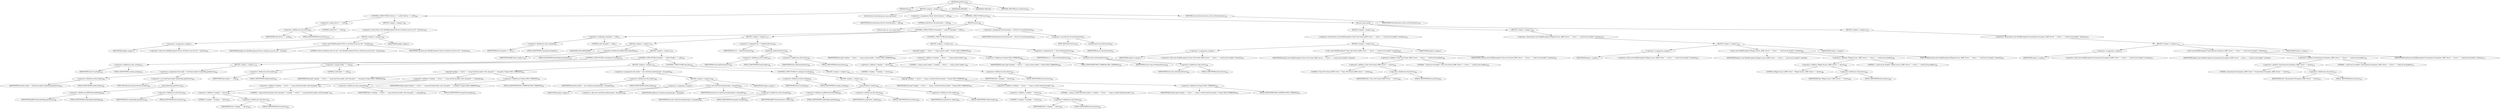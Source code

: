 digraph "getDriver" {  
"489" [label = <(METHOD,getDriver)<SUB>363</SUB>> ]
"41" [label = <(PARAM,this)<SUB>363</SUB>> ]
"490" [label = <(BLOCK,&lt;empty&gt;,&lt;empty&gt;)<SUB>363</SUB>> ]
"491" [label = <(CONTROL_STRUCTURE,if (driver == null),if (driver == null))<SUB>364</SUB>> ]
"492" [label = <(&lt;operator&gt;.equals,driver == null)<SUB>364</SUB>> ]
"493" [label = <(&lt;operator&gt;.fieldAccess,this.driver)<SUB>364</SUB>> ]
"494" [label = <(IDENTIFIER,this,driver == null)<SUB>364</SUB>> ]
"495" [label = <(FIELD_IDENTIFIER,driver,driver)<SUB>364</SUB>> ]
"496" [label = <(LITERAL,null,driver == null)<SUB>364</SUB>> ]
"497" [label = <(BLOCK,&lt;empty&gt;,&lt;empty&gt;)<SUB>364</SUB>> ]
"498" [label = <(&lt;operator&gt;.throw,throw new BuildException(&quot;Driver attribute must be set!&quot;, location);)<SUB>365</SUB>> ]
"499" [label = <(BLOCK,&lt;empty&gt;,&lt;empty&gt;)<SUB>365</SUB>> ]
"500" [label = <(&lt;operator&gt;.assignment,&lt;empty&gt;)> ]
"501" [label = <(IDENTIFIER,$obj8,&lt;empty&gt;)> ]
"502" [label = <(&lt;operator&gt;.alloc,new BuildException(&quot;Driver attribute must be set!&quot;, location))<SUB>365</SUB>> ]
"503" [label = <(&lt;init&gt;,new BuildException(&quot;Driver attribute must be set!&quot;, location))<SUB>365</SUB>> ]
"504" [label = <(IDENTIFIER,$obj8,new BuildException(&quot;Driver attribute must be set!&quot;, location))> ]
"505" [label = <(LITERAL,&quot;Driver attribute must be set!&quot;,new BuildException(&quot;Driver attribute must be set!&quot;, location))<SUB>365</SUB>> ]
"506" [label = <(IDENTIFIER,location,new BuildException(&quot;Driver attribute must be set!&quot;, location))<SUB>365</SUB>> ]
"507" [label = <(IDENTIFIER,$obj8,&lt;empty&gt;)> ]
"508" [label = <(LOCAL,Driver driverInstance: java.sql.Driver)> ]
"509" [label = <(&lt;operator&gt;.assignment,Driver driverInstance = null)<SUB>368</SUB>> ]
"510" [label = <(IDENTIFIER,driverInstance,Driver driverInstance = null)<SUB>368</SUB>> ]
"511" [label = <(LITERAL,null,Driver driverInstance = null)<SUB>368</SUB>> ]
"512" [label = <(CONTROL_STRUCTURE,try,try)<SUB>369</SUB>> ]
"513" [label = <(BLOCK,try,try)<SUB>369</SUB>> ]
"514" [label = <(LOCAL,Class dc: java.lang.Class)> ]
"515" [label = <(CONTROL_STRUCTURE,if (classpath != null),if (classpath != null))<SUB>371</SUB>> ]
"516" [label = <(&lt;operator&gt;.notEquals,classpath != null)<SUB>371</SUB>> ]
"517" [label = <(&lt;operator&gt;.fieldAccess,this.classpath)<SUB>371</SUB>> ]
"518" [label = <(IDENTIFIER,this,classpath != null)<SUB>371</SUB>> ]
"519" [label = <(FIELD_IDENTIFIER,classpath,classpath)<SUB>371</SUB>> ]
"520" [label = <(LITERAL,null,classpath != null)<SUB>371</SUB>> ]
"521" [label = <(BLOCK,&lt;empty&gt;,&lt;empty&gt;)<SUB>371</SUB>> ]
"522" [label = <(BLOCK,&lt;empty&gt;,&lt;empty&gt;)<SUB>378</SUB>> ]
"523" [label = <(MODIFIER,SYNCHRONIZED)> ]
"524" [label = <(&lt;operator&gt;.fieldAccess,JDBCTask.loaderMap)<SUB>378</SUB>> ]
"525" [label = <(IDENTIFIER,JDBCTask,&lt;empty&gt;)<SUB>378</SUB>> ]
"526" [label = <(FIELD_IDENTIFIER,loaderMap,loaderMap)<SUB>378</SUB>> ]
"527" [label = <(BLOCK,&lt;empty&gt;,&lt;empty&gt;)<SUB>378</SUB>> ]
"528" [label = <(CONTROL_STRUCTURE,if (caching),if (caching))<SUB>379</SUB>> ]
"529" [label = <(&lt;operator&gt;.fieldAccess,this.caching)<SUB>379</SUB>> ]
"530" [label = <(IDENTIFIER,this,if (caching))<SUB>379</SUB>> ]
"531" [label = <(FIELD_IDENTIFIER,caching,caching)<SUB>379</SUB>> ]
"532" [label = <(BLOCK,&lt;empty&gt;,&lt;empty&gt;)<SUB>379</SUB>> ]
"533" [label = <(&lt;operator&gt;.assignment,this.loader = (AntClassLoader) loaderMap.get(driver))<SUB>380</SUB>> ]
"534" [label = <(&lt;operator&gt;.fieldAccess,this.loader)<SUB>380</SUB>> ]
"535" [label = <(IDENTIFIER,this,this.loader = (AntClassLoader) loaderMap.get(driver))<SUB>380</SUB>> ]
"536" [label = <(FIELD_IDENTIFIER,loader,loader)<SUB>380</SUB>> ]
"537" [label = <(&lt;operator&gt;.cast,(AntClassLoader) loaderMap.get(driver))<SUB>380</SUB>> ]
"538" [label = <(TYPE_REF,AntClassLoader,AntClassLoader)<SUB>380</SUB>> ]
"539" [label = <(get,loaderMap.get(driver))<SUB>380</SUB>> ]
"540" [label = <(&lt;operator&gt;.fieldAccess,JDBCTask.loaderMap)<SUB>380</SUB>> ]
"541" [label = <(IDENTIFIER,JDBCTask,loaderMap.get(driver))<SUB>380</SUB>> ]
"542" [label = <(FIELD_IDENTIFIER,loaderMap,loaderMap)<SUB>380</SUB>> ]
"543" [label = <(&lt;operator&gt;.fieldAccess,this.driver)<SUB>380</SUB>> ]
"544" [label = <(IDENTIFIER,this,loaderMap.get(driver))<SUB>380</SUB>> ]
"545" [label = <(FIELD_IDENTIFIER,driver,driver)<SUB>380</SUB>> ]
"546" [label = <(CONTROL_STRUCTURE,if (loader == null),if (loader == null))<SUB>382</SUB>> ]
"547" [label = <(&lt;operator&gt;.equals,loader == null)<SUB>382</SUB>> ]
"548" [label = <(&lt;operator&gt;.fieldAccess,this.loader)<SUB>382</SUB>> ]
"549" [label = <(IDENTIFIER,this,loader == null)<SUB>382</SUB>> ]
"550" [label = <(FIELD_IDENTIFIER,loader,loader)<SUB>382</SUB>> ]
"551" [label = <(LITERAL,null,loader == null)<SUB>382</SUB>> ]
"552" [label = <(BLOCK,&lt;empty&gt;,&lt;empty&gt;)<SUB>382</SUB>> ]
"553" [label = <(log,log(&quot;Loading &quot; + driver + &quot; using AntClassLoader with classpath &quot; + classpath, Project.MSG_VERBOSE))<SUB>383</SUB>> ]
"40" [label = <(IDENTIFIER,this,log(&quot;Loading &quot; + driver + &quot; using AntClassLoader with classpath &quot; + classpath, Project.MSG_VERBOSE))<SUB>383</SUB>> ]
"554" [label = <(&lt;operator&gt;.addition,&quot;Loading &quot; + driver + &quot; using AntClassLoader with classpath &quot; + classpath)<SUB>384</SUB>> ]
"555" [label = <(&lt;operator&gt;.addition,&quot;Loading &quot; + driver + &quot; using AntClassLoader with classpath &quot;)<SUB>384</SUB>> ]
"556" [label = <(&lt;operator&gt;.addition,&quot;Loading &quot; + driver)<SUB>384</SUB>> ]
"557" [label = <(LITERAL,&quot;Loading &quot;,&quot;Loading &quot; + driver)<SUB>384</SUB>> ]
"558" [label = <(&lt;operator&gt;.fieldAccess,this.driver)<SUB>384</SUB>> ]
"559" [label = <(IDENTIFIER,this,&quot;Loading &quot; + driver)<SUB>384</SUB>> ]
"560" [label = <(FIELD_IDENTIFIER,driver,driver)<SUB>384</SUB>> ]
"561" [label = <(LITERAL,&quot; using AntClassLoader with classpath &quot;,&quot;Loading &quot; + driver + &quot; using AntClassLoader with classpath &quot;)<SUB>384</SUB>> ]
"562" [label = <(&lt;operator&gt;.fieldAccess,this.classpath)<SUB>384</SUB>> ]
"563" [label = <(IDENTIFIER,this,&quot;Loading &quot; + driver + &quot; using AntClassLoader with classpath &quot; + classpath)<SUB>384</SUB>> ]
"564" [label = <(FIELD_IDENTIFIER,classpath,classpath)<SUB>384</SUB>> ]
"565" [label = <(&lt;operator&gt;.fieldAccess,Project.MSG_VERBOSE)<SUB>385</SUB>> ]
"566" [label = <(IDENTIFIER,Project,log(&quot;Loading &quot; + driver + &quot; using AntClassLoader with classpath &quot; + classpath, Project.MSG_VERBOSE))<SUB>385</SUB>> ]
"567" [label = <(FIELD_IDENTIFIER,MSG_VERBOSE,MSG_VERBOSE)<SUB>385</SUB>> ]
"568" [label = <(&lt;operator&gt;.assignment,this.loader = new AntClassLoader(project, classpath))<SUB>386</SUB>> ]
"569" [label = <(&lt;operator&gt;.fieldAccess,this.loader)<SUB>386</SUB>> ]
"570" [label = <(IDENTIFIER,this,this.loader = new AntClassLoader(project, classpath))<SUB>386</SUB>> ]
"571" [label = <(FIELD_IDENTIFIER,loader,loader)<SUB>386</SUB>> ]
"572" [label = <(BLOCK,&lt;empty&gt;,&lt;empty&gt;)<SUB>386</SUB>> ]
"573" [label = <(&lt;operator&gt;.assignment,&lt;empty&gt;)> ]
"574" [label = <(IDENTIFIER,$obj9,&lt;empty&gt;)> ]
"575" [label = <(&lt;operator&gt;.alloc,new AntClassLoader(project, classpath))<SUB>386</SUB>> ]
"576" [label = <(&lt;init&gt;,new AntClassLoader(project, classpath))<SUB>386</SUB>> ]
"577" [label = <(IDENTIFIER,$obj9,new AntClassLoader(project, classpath))> ]
"578" [label = <(IDENTIFIER,project,new AntClassLoader(project, classpath))<SUB>386</SUB>> ]
"579" [label = <(&lt;operator&gt;.fieldAccess,this.classpath)<SUB>386</SUB>> ]
"580" [label = <(IDENTIFIER,this,new AntClassLoader(project, classpath))<SUB>386</SUB>> ]
"581" [label = <(FIELD_IDENTIFIER,classpath,classpath)<SUB>386</SUB>> ]
"582" [label = <(IDENTIFIER,$obj9,&lt;empty&gt;)> ]
"583" [label = <(CONTROL_STRUCTURE,if (caching),if (caching))<SUB>387</SUB>> ]
"584" [label = <(&lt;operator&gt;.fieldAccess,this.caching)<SUB>387</SUB>> ]
"585" [label = <(IDENTIFIER,this,if (caching))<SUB>387</SUB>> ]
"586" [label = <(FIELD_IDENTIFIER,caching,caching)<SUB>387</SUB>> ]
"587" [label = <(BLOCK,&lt;empty&gt;,&lt;empty&gt;)<SUB>387</SUB>> ]
"588" [label = <(put,put(driver, loader))<SUB>388</SUB>> ]
"589" [label = <(&lt;operator&gt;.fieldAccess,JDBCTask.loaderMap)<SUB>388</SUB>> ]
"590" [label = <(IDENTIFIER,JDBCTask,put(driver, loader))<SUB>388</SUB>> ]
"591" [label = <(FIELD_IDENTIFIER,loaderMap,loaderMap)<SUB>388</SUB>> ]
"592" [label = <(&lt;operator&gt;.fieldAccess,this.driver)<SUB>388</SUB>> ]
"593" [label = <(IDENTIFIER,this,put(driver, loader))<SUB>388</SUB>> ]
"594" [label = <(FIELD_IDENTIFIER,driver,driver)<SUB>388</SUB>> ]
"595" [label = <(&lt;operator&gt;.fieldAccess,this.loader)<SUB>388</SUB>> ]
"596" [label = <(IDENTIFIER,this,put(driver, loader))<SUB>388</SUB>> ]
"597" [label = <(FIELD_IDENTIFIER,loader,loader)<SUB>388</SUB>> ]
"598" [label = <(CONTROL_STRUCTURE,else,else)<SUB>390</SUB>> ]
"599" [label = <(BLOCK,&lt;empty&gt;,&lt;empty&gt;)<SUB>390</SUB>> ]
"600" [label = <(log,log(&quot;Loading &quot; + driver + &quot; using a cached AntClassLoader.&quot;, Project.MSG_VERBOSE))<SUB>391</SUB>> ]
"42" [label = <(IDENTIFIER,this,log(&quot;Loading &quot; + driver + &quot; using a cached AntClassLoader.&quot;, Project.MSG_VERBOSE))<SUB>391</SUB>> ]
"601" [label = <(&lt;operator&gt;.addition,&quot;Loading &quot; + driver + &quot; using a cached AntClassLoader.&quot;)<SUB>392</SUB>> ]
"602" [label = <(&lt;operator&gt;.addition,&quot;Loading &quot; + driver)<SUB>392</SUB>> ]
"603" [label = <(LITERAL,&quot;Loading &quot;,&quot;Loading &quot; + driver)<SUB>392</SUB>> ]
"604" [label = <(&lt;operator&gt;.fieldAccess,this.driver)<SUB>392</SUB>> ]
"605" [label = <(IDENTIFIER,this,&quot;Loading &quot; + driver)<SUB>392</SUB>> ]
"606" [label = <(FIELD_IDENTIFIER,driver,driver)<SUB>392</SUB>> ]
"607" [label = <(LITERAL,&quot; using a cached AntClassLoader.&quot;,&quot;Loading &quot; + driver + &quot; using a cached AntClassLoader.&quot;)<SUB>392</SUB>> ]
"608" [label = <(&lt;operator&gt;.fieldAccess,Project.MSG_VERBOSE)<SUB>393</SUB>> ]
"609" [label = <(IDENTIFIER,Project,log(&quot;Loading &quot; + driver + &quot; using a cached AntClassLoader.&quot;, Project.MSG_VERBOSE))<SUB>393</SUB>> ]
"610" [label = <(FIELD_IDENTIFIER,MSG_VERBOSE,MSG_VERBOSE)<SUB>393</SUB>> ]
"611" [label = <(&lt;operator&gt;.assignment,dc = loadClass(driver))<SUB>396</SUB>> ]
"612" [label = <(IDENTIFIER,dc,dc = loadClass(driver))<SUB>396</SUB>> ]
"613" [label = <(loadClass,loadClass(driver))<SUB>396</SUB>> ]
"614" [label = <(&lt;operator&gt;.fieldAccess,this.loader)<SUB>396</SUB>> ]
"615" [label = <(IDENTIFIER,this,loadClass(driver))<SUB>396</SUB>> ]
"616" [label = <(FIELD_IDENTIFIER,loader,loader)<SUB>396</SUB>> ]
"617" [label = <(&lt;operator&gt;.fieldAccess,this.driver)<SUB>396</SUB>> ]
"618" [label = <(IDENTIFIER,this,loadClass(driver))<SUB>396</SUB>> ]
"619" [label = <(FIELD_IDENTIFIER,driver,driver)<SUB>396</SUB>> ]
"620" [label = <(CONTROL_STRUCTURE,else,else)<SUB>397</SUB>> ]
"621" [label = <(BLOCK,&lt;empty&gt;,&lt;empty&gt;)<SUB>397</SUB>> ]
"622" [label = <(log,log(&quot;Loading &quot; + driver + &quot; using system loader.&quot;, Project.MSG_VERBOSE))<SUB>398</SUB>> ]
"43" [label = <(IDENTIFIER,this,log(&quot;Loading &quot; + driver + &quot; using system loader.&quot;, Project.MSG_VERBOSE))<SUB>398</SUB>> ]
"623" [label = <(&lt;operator&gt;.addition,&quot;Loading &quot; + driver + &quot; using system loader.&quot;)<SUB>398</SUB>> ]
"624" [label = <(&lt;operator&gt;.addition,&quot;Loading &quot; + driver)<SUB>398</SUB>> ]
"625" [label = <(LITERAL,&quot;Loading &quot;,&quot;Loading &quot; + driver)<SUB>398</SUB>> ]
"626" [label = <(&lt;operator&gt;.fieldAccess,this.driver)<SUB>398</SUB>> ]
"627" [label = <(IDENTIFIER,this,&quot;Loading &quot; + driver)<SUB>398</SUB>> ]
"628" [label = <(FIELD_IDENTIFIER,driver,driver)<SUB>398</SUB>> ]
"629" [label = <(LITERAL,&quot; using system loader.&quot;,&quot;Loading &quot; + driver + &quot; using system loader.&quot;)<SUB>398</SUB>> ]
"630" [label = <(&lt;operator&gt;.fieldAccess,Project.MSG_VERBOSE)<SUB>398</SUB>> ]
"631" [label = <(IDENTIFIER,Project,log(&quot;Loading &quot; + driver + &quot; using system loader.&quot;, Project.MSG_VERBOSE))<SUB>398</SUB>> ]
"632" [label = <(FIELD_IDENTIFIER,MSG_VERBOSE,MSG_VERBOSE)<SUB>398</SUB>> ]
"633" [label = <(&lt;operator&gt;.assignment,dc = Class.forName(driver))<SUB>399</SUB>> ]
"634" [label = <(IDENTIFIER,dc,dc = Class.forName(driver))<SUB>399</SUB>> ]
"635" [label = <(forName,Class.forName(driver))<SUB>399</SUB>> ]
"636" [label = <(IDENTIFIER,Class,Class.forName(driver))<SUB>399</SUB>> ]
"637" [label = <(&lt;operator&gt;.fieldAccess,this.driver)<SUB>399</SUB>> ]
"638" [label = <(IDENTIFIER,this,Class.forName(driver))<SUB>399</SUB>> ]
"639" [label = <(FIELD_IDENTIFIER,driver,driver)<SUB>399</SUB>> ]
"640" [label = <(&lt;operator&gt;.assignment,driverInstance = (Driver) dc.newInstance())<SUB>401</SUB>> ]
"641" [label = <(IDENTIFIER,driverInstance,driverInstance = (Driver) dc.newInstance())<SUB>401</SUB>> ]
"642" [label = <(&lt;operator&gt;.cast,(Driver) dc.newInstance())<SUB>401</SUB>> ]
"643" [label = <(TYPE_REF,Driver,Driver)<SUB>401</SUB>> ]
"644" [label = <(newInstance,dc.newInstance())<SUB>401</SUB>> ]
"645" [label = <(IDENTIFIER,dc,dc.newInstance())<SUB>401</SUB>> ]
"646" [label = <(BLOCK,catch,catch)> ]
"647" [label = <(BLOCK,&lt;empty&gt;,&lt;empty&gt;)<SUB>402</SUB>> ]
"648" [label = <(&lt;operator&gt;.throw,throw new BuildException(&quot;Class Not Found: JDBC driver &quot; + driver + &quot; could not be loaded&quot;, location);)<SUB>403</SUB>> ]
"649" [label = <(BLOCK,&lt;empty&gt;,&lt;empty&gt;)<SUB>403</SUB>> ]
"650" [label = <(&lt;operator&gt;.assignment,&lt;empty&gt;)> ]
"651" [label = <(IDENTIFIER,$obj10,&lt;empty&gt;)> ]
"652" [label = <(&lt;operator&gt;.alloc,new BuildException(&quot;Class Not Found: JDBC driver &quot; + driver + &quot; could not be loaded&quot;, location))<SUB>403</SUB>> ]
"653" [label = <(&lt;init&gt;,new BuildException(&quot;Class Not Found: JDBC driver &quot; + driver + &quot; could not be loaded&quot;, location))<SUB>403</SUB>> ]
"654" [label = <(IDENTIFIER,$obj10,new BuildException(&quot;Class Not Found: JDBC driver &quot; + driver + &quot; could not be loaded&quot;, location))> ]
"655" [label = <(&lt;operator&gt;.addition,&quot;Class Not Found: JDBC driver &quot; + driver + &quot; could not be loaded&quot;)<SUB>404</SUB>> ]
"656" [label = <(&lt;operator&gt;.addition,&quot;Class Not Found: JDBC driver &quot; + driver)<SUB>404</SUB>> ]
"657" [label = <(LITERAL,&quot;Class Not Found: JDBC driver &quot;,&quot;Class Not Found: JDBC driver &quot; + driver)<SUB>404</SUB>> ]
"658" [label = <(&lt;operator&gt;.fieldAccess,this.driver)<SUB>404</SUB>> ]
"659" [label = <(IDENTIFIER,this,&quot;Class Not Found: JDBC driver &quot; + driver)<SUB>404</SUB>> ]
"660" [label = <(FIELD_IDENTIFIER,driver,driver)<SUB>404</SUB>> ]
"661" [label = <(LITERAL,&quot; could not be loaded&quot;,&quot;Class Not Found: JDBC driver &quot; + driver + &quot; could not be loaded&quot;)<SUB>404</SUB>> ]
"662" [label = <(IDENTIFIER,location,new BuildException(&quot;Class Not Found: JDBC driver &quot; + driver + &quot; could not be loaded&quot;, location))<SUB>405</SUB>> ]
"663" [label = <(IDENTIFIER,$obj10,&lt;empty&gt;)> ]
"664" [label = <(BLOCK,&lt;empty&gt;,&lt;empty&gt;)<SUB>406</SUB>> ]
"665" [label = <(&lt;operator&gt;.throw,throw new BuildException(&quot;Illegal Access: JDBC driver &quot; + driver + &quot; could not be loaded&quot;, location);)<SUB>407</SUB>> ]
"666" [label = <(BLOCK,&lt;empty&gt;,&lt;empty&gt;)<SUB>407</SUB>> ]
"667" [label = <(&lt;operator&gt;.assignment,&lt;empty&gt;)> ]
"668" [label = <(IDENTIFIER,$obj11,&lt;empty&gt;)> ]
"669" [label = <(&lt;operator&gt;.alloc,new BuildException(&quot;Illegal Access: JDBC driver &quot; + driver + &quot; could not be loaded&quot;, location))<SUB>407</SUB>> ]
"670" [label = <(&lt;init&gt;,new BuildException(&quot;Illegal Access: JDBC driver &quot; + driver + &quot; could not be loaded&quot;, location))<SUB>407</SUB>> ]
"671" [label = <(IDENTIFIER,$obj11,new BuildException(&quot;Illegal Access: JDBC driver &quot; + driver + &quot; could not be loaded&quot;, location))> ]
"672" [label = <(&lt;operator&gt;.addition,&quot;Illegal Access: JDBC driver &quot; + driver + &quot; could not be loaded&quot;)<SUB>408</SUB>> ]
"673" [label = <(&lt;operator&gt;.addition,&quot;Illegal Access: JDBC driver &quot; + driver)<SUB>408</SUB>> ]
"674" [label = <(LITERAL,&quot;Illegal Access: JDBC driver &quot;,&quot;Illegal Access: JDBC driver &quot; + driver)<SUB>408</SUB>> ]
"675" [label = <(&lt;operator&gt;.fieldAccess,this.driver)<SUB>408</SUB>> ]
"676" [label = <(IDENTIFIER,this,&quot;Illegal Access: JDBC driver &quot; + driver)<SUB>408</SUB>> ]
"677" [label = <(FIELD_IDENTIFIER,driver,driver)<SUB>408</SUB>> ]
"678" [label = <(LITERAL,&quot; could not be loaded&quot;,&quot;Illegal Access: JDBC driver &quot; + driver + &quot; could not be loaded&quot;)<SUB>408</SUB>> ]
"679" [label = <(IDENTIFIER,location,new BuildException(&quot;Illegal Access: JDBC driver &quot; + driver + &quot; could not be loaded&quot;, location))<SUB>409</SUB>> ]
"680" [label = <(IDENTIFIER,$obj11,&lt;empty&gt;)> ]
"681" [label = <(BLOCK,&lt;empty&gt;,&lt;empty&gt;)<SUB>410</SUB>> ]
"682" [label = <(&lt;operator&gt;.throw,throw new BuildException(&quot;Instantiation Exception: JDBC driver &quot; + driver + &quot; could not be loaded&quot;, location);)<SUB>411</SUB>> ]
"683" [label = <(BLOCK,&lt;empty&gt;,&lt;empty&gt;)<SUB>411</SUB>> ]
"684" [label = <(&lt;operator&gt;.assignment,&lt;empty&gt;)> ]
"685" [label = <(IDENTIFIER,$obj12,&lt;empty&gt;)> ]
"686" [label = <(&lt;operator&gt;.alloc,new BuildException(&quot;Instantiation Exception: JDBC driver &quot; + driver + &quot; could not be loaded&quot;, location))<SUB>411</SUB>> ]
"687" [label = <(&lt;init&gt;,new BuildException(&quot;Instantiation Exception: JDBC driver &quot; + driver + &quot; could not be loaded&quot;, location))<SUB>411</SUB>> ]
"688" [label = <(IDENTIFIER,$obj12,new BuildException(&quot;Instantiation Exception: JDBC driver &quot; + driver + &quot; could not be loaded&quot;, location))> ]
"689" [label = <(&lt;operator&gt;.addition,&quot;Instantiation Exception: JDBC driver &quot; + driver + &quot; could not be loaded&quot;)<SUB>412</SUB>> ]
"690" [label = <(&lt;operator&gt;.addition,&quot;Instantiation Exception: JDBC driver &quot; + driver)<SUB>412</SUB>> ]
"691" [label = <(LITERAL,&quot;Instantiation Exception: JDBC driver &quot;,&quot;Instantiation Exception: JDBC driver &quot; + driver)<SUB>412</SUB>> ]
"692" [label = <(&lt;operator&gt;.fieldAccess,this.driver)<SUB>412</SUB>> ]
"693" [label = <(IDENTIFIER,this,&quot;Instantiation Exception: JDBC driver &quot; + driver)<SUB>412</SUB>> ]
"694" [label = <(FIELD_IDENTIFIER,driver,driver)<SUB>412</SUB>> ]
"695" [label = <(LITERAL,&quot; could not be loaded&quot;,&quot;Instantiation Exception: JDBC driver &quot; + driver + &quot; could not be loaded&quot;)<SUB>412</SUB>> ]
"696" [label = <(IDENTIFIER,location,new BuildException(&quot;Instantiation Exception: JDBC driver &quot; + driver + &quot; could not be loaded&quot;, location))<SUB>413</SUB>> ]
"697" [label = <(IDENTIFIER,$obj12,&lt;empty&gt;)> ]
"698" [label = <(RETURN,return driverInstance;,return driverInstance;)<SUB>415</SUB>> ]
"699" [label = <(IDENTIFIER,driverInstance,return driverInstance;)<SUB>415</SUB>> ]
"700" [label = <(MODIFIER,PRIVATE)> ]
"701" [label = <(MODIFIER,VIRTUAL)> ]
"702" [label = <(METHOD_RETURN,java.sql.Driver)<SUB>363</SUB>> ]
  "489" -> "41" 
  "489" -> "490" 
  "489" -> "700" 
  "489" -> "701" 
  "489" -> "702" 
  "490" -> "491" 
  "490" -> "508" 
  "490" -> "509" 
  "490" -> "512" 
  "490" -> "698" 
  "491" -> "492" 
  "491" -> "497" 
  "492" -> "493" 
  "492" -> "496" 
  "493" -> "494" 
  "493" -> "495" 
  "497" -> "498" 
  "498" -> "499" 
  "499" -> "500" 
  "499" -> "503" 
  "499" -> "507" 
  "500" -> "501" 
  "500" -> "502" 
  "503" -> "504" 
  "503" -> "505" 
  "503" -> "506" 
  "509" -> "510" 
  "509" -> "511" 
  "512" -> "513" 
  "512" -> "646" 
  "513" -> "514" 
  "513" -> "515" 
  "513" -> "640" 
  "515" -> "516" 
  "515" -> "521" 
  "515" -> "620" 
  "516" -> "517" 
  "516" -> "520" 
  "517" -> "518" 
  "517" -> "519" 
  "521" -> "522" 
  "521" -> "611" 
  "522" -> "523" 
  "522" -> "524" 
  "522" -> "527" 
  "524" -> "525" 
  "524" -> "526" 
  "527" -> "528" 
  "527" -> "546" 
  "528" -> "529" 
  "528" -> "532" 
  "529" -> "530" 
  "529" -> "531" 
  "532" -> "533" 
  "533" -> "534" 
  "533" -> "537" 
  "534" -> "535" 
  "534" -> "536" 
  "537" -> "538" 
  "537" -> "539" 
  "539" -> "540" 
  "539" -> "543" 
  "540" -> "541" 
  "540" -> "542" 
  "543" -> "544" 
  "543" -> "545" 
  "546" -> "547" 
  "546" -> "552" 
  "546" -> "598" 
  "547" -> "548" 
  "547" -> "551" 
  "548" -> "549" 
  "548" -> "550" 
  "552" -> "553" 
  "552" -> "568" 
  "552" -> "583" 
  "553" -> "40" 
  "553" -> "554" 
  "553" -> "565" 
  "554" -> "555" 
  "554" -> "562" 
  "555" -> "556" 
  "555" -> "561" 
  "556" -> "557" 
  "556" -> "558" 
  "558" -> "559" 
  "558" -> "560" 
  "562" -> "563" 
  "562" -> "564" 
  "565" -> "566" 
  "565" -> "567" 
  "568" -> "569" 
  "568" -> "572" 
  "569" -> "570" 
  "569" -> "571" 
  "572" -> "573" 
  "572" -> "576" 
  "572" -> "582" 
  "573" -> "574" 
  "573" -> "575" 
  "576" -> "577" 
  "576" -> "578" 
  "576" -> "579" 
  "579" -> "580" 
  "579" -> "581" 
  "583" -> "584" 
  "583" -> "587" 
  "584" -> "585" 
  "584" -> "586" 
  "587" -> "588" 
  "588" -> "589" 
  "588" -> "592" 
  "588" -> "595" 
  "589" -> "590" 
  "589" -> "591" 
  "592" -> "593" 
  "592" -> "594" 
  "595" -> "596" 
  "595" -> "597" 
  "598" -> "599" 
  "599" -> "600" 
  "600" -> "42" 
  "600" -> "601" 
  "600" -> "608" 
  "601" -> "602" 
  "601" -> "607" 
  "602" -> "603" 
  "602" -> "604" 
  "604" -> "605" 
  "604" -> "606" 
  "608" -> "609" 
  "608" -> "610" 
  "611" -> "612" 
  "611" -> "613" 
  "613" -> "614" 
  "613" -> "617" 
  "614" -> "615" 
  "614" -> "616" 
  "617" -> "618" 
  "617" -> "619" 
  "620" -> "621" 
  "621" -> "622" 
  "621" -> "633" 
  "622" -> "43" 
  "622" -> "623" 
  "622" -> "630" 
  "623" -> "624" 
  "623" -> "629" 
  "624" -> "625" 
  "624" -> "626" 
  "626" -> "627" 
  "626" -> "628" 
  "630" -> "631" 
  "630" -> "632" 
  "633" -> "634" 
  "633" -> "635" 
  "635" -> "636" 
  "635" -> "637" 
  "637" -> "638" 
  "637" -> "639" 
  "640" -> "641" 
  "640" -> "642" 
  "642" -> "643" 
  "642" -> "644" 
  "644" -> "645" 
  "646" -> "647" 
  "646" -> "664" 
  "646" -> "681" 
  "647" -> "648" 
  "648" -> "649" 
  "649" -> "650" 
  "649" -> "653" 
  "649" -> "663" 
  "650" -> "651" 
  "650" -> "652" 
  "653" -> "654" 
  "653" -> "655" 
  "653" -> "662" 
  "655" -> "656" 
  "655" -> "661" 
  "656" -> "657" 
  "656" -> "658" 
  "658" -> "659" 
  "658" -> "660" 
  "664" -> "665" 
  "665" -> "666" 
  "666" -> "667" 
  "666" -> "670" 
  "666" -> "680" 
  "667" -> "668" 
  "667" -> "669" 
  "670" -> "671" 
  "670" -> "672" 
  "670" -> "679" 
  "672" -> "673" 
  "672" -> "678" 
  "673" -> "674" 
  "673" -> "675" 
  "675" -> "676" 
  "675" -> "677" 
  "681" -> "682" 
  "682" -> "683" 
  "683" -> "684" 
  "683" -> "687" 
  "683" -> "697" 
  "684" -> "685" 
  "684" -> "686" 
  "687" -> "688" 
  "687" -> "689" 
  "687" -> "696" 
  "689" -> "690" 
  "689" -> "695" 
  "690" -> "691" 
  "690" -> "692" 
  "692" -> "693" 
  "692" -> "694" 
  "698" -> "699" 
}
